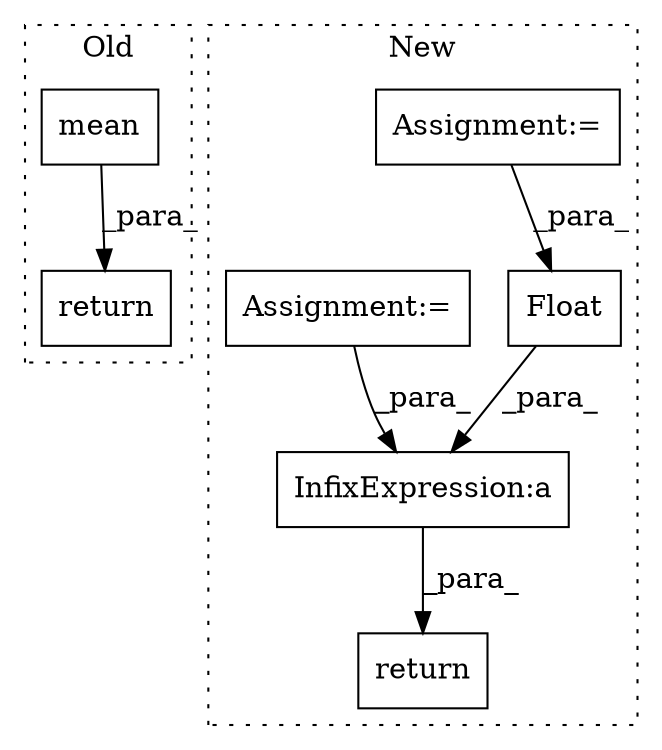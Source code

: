 digraph G {
subgraph cluster0 {
1 [label="mean" a="32" s="1822,1861" l="5,1" shape="box"];
3 [label="return" a="41" s="1809" l="7" shape="box"];
label = "Old";
style="dotted";
}
subgraph cluster1 {
2 [label="return" a="41" s="1560" l="7" shape="box"];
4 [label="Assignment:=" a="7" s="1285" l="1" shape="box"];
5 [label="Assignment:=" a="7" s="1153" l="1" shape="box"];
6 [label="InfixExpression:a" a="27" s="1583" l="3" shape="box"];
7 [label="Float" a="32" s="1568,1582" l="6,1" shape="box"];
label = "New";
style="dotted";
}
1 -> 3 [label="_para_"];
4 -> 7 [label="_para_"];
5 -> 6 [label="_para_"];
6 -> 2 [label="_para_"];
7 -> 6 [label="_para_"];
}